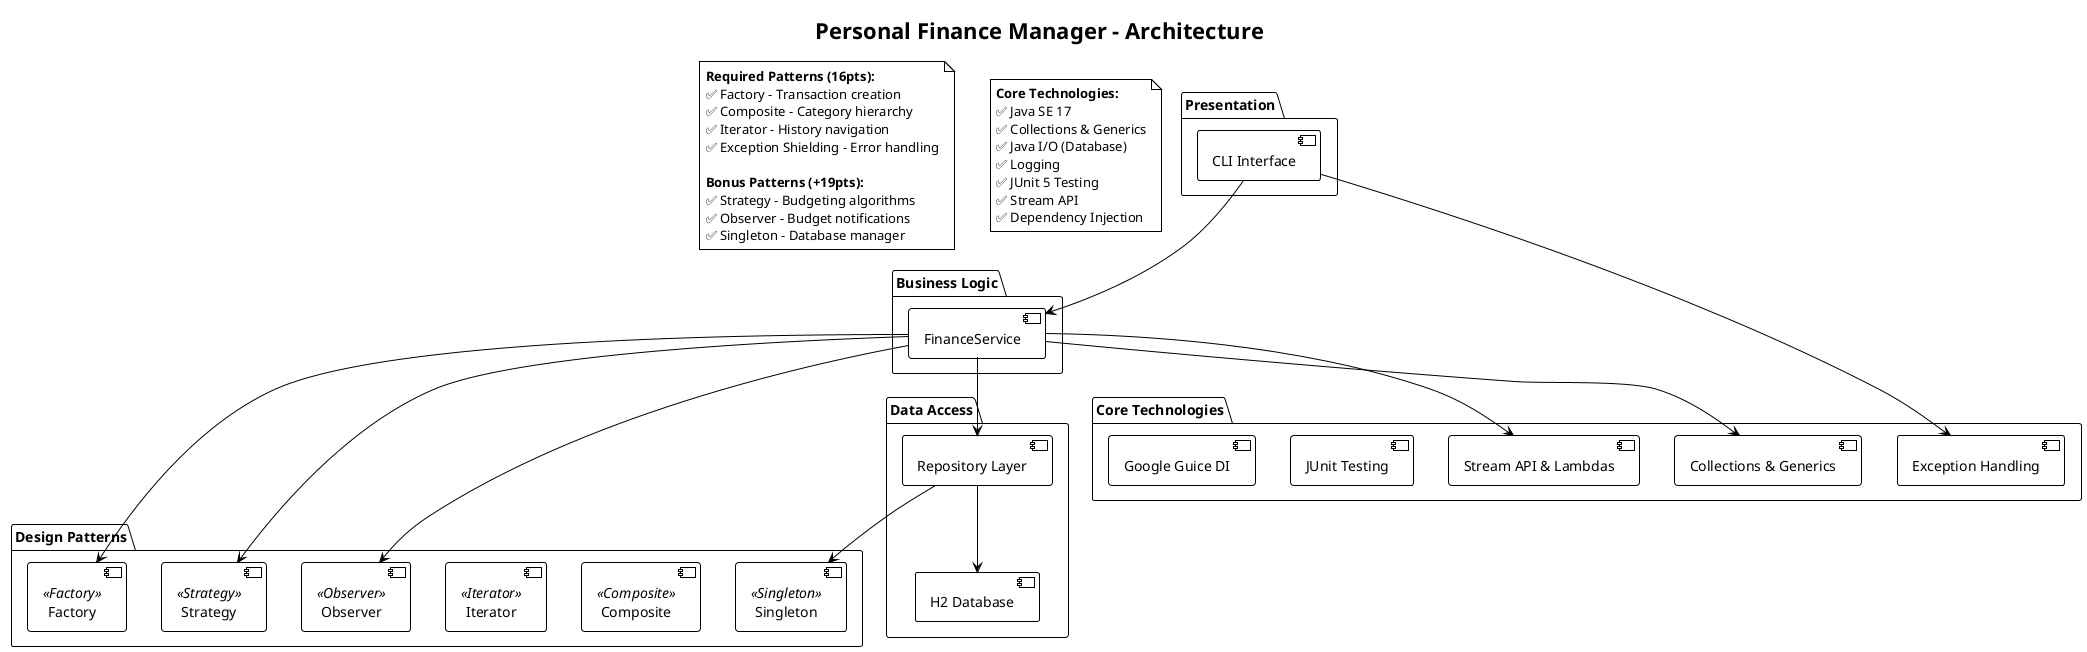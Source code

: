 @startuml Architecture_Overview

!theme plain
title Personal Finance Manager - Architecture

package "Presentation" {
    [CLI Interface]
}

package "Business Logic" {
    [FinanceService]
}

package "Design Patterns" {
    [Factory] <<Factory>>
    [Composite] <<Composite>>
    [Iterator] <<Iterator>>  
    [Strategy] <<Strategy>>
    [Observer] <<Observer>>
    [Singleton] <<Singleton>>
}

package "Data Access" {
    [Repository Layer]
    [H2 Database]
}

package "Core Technologies" {
    [Collections & Generics]
    [Stream API & Lambdas]
    [Exception Handling]
    [JUnit Testing]
    [Google Guice DI]
}

' Relationships
[CLI Interface] --> [FinanceService]
[FinanceService] --> [Factory]
[FinanceService] --> [Strategy]
[FinanceService] --> [Observer]
[FinanceService] --> [Repository Layer]
[Repository Layer] --> [Singleton]
[Repository Layer] --> [H2 Database]

[FinanceService] --> [Collections & Generics]
[FinanceService] --> [Stream API & Lambdas]
[CLI Interface] --> [Exception Handling]

note as PatternNote
**Required Patterns (16pts):**
✅ Factory - Transaction creation
✅ Composite - Category hierarchy  
✅ Iterator - History navigation
✅ Exception Shielding - Error handling

**Bonus Patterns (+19pts):**
✅ Strategy - Budgeting algorithms
✅ Observer - Budget notifications
✅ Singleton - Database manager
end note

note as TechNote
**Core Technologies:**
✅ Java SE 17
✅ Collections & Generics
✅ Java I/O (Database)  
✅ Logging
✅ JUnit 5 Testing
✅ Stream API
✅ Dependency Injection
end note

@enduml
